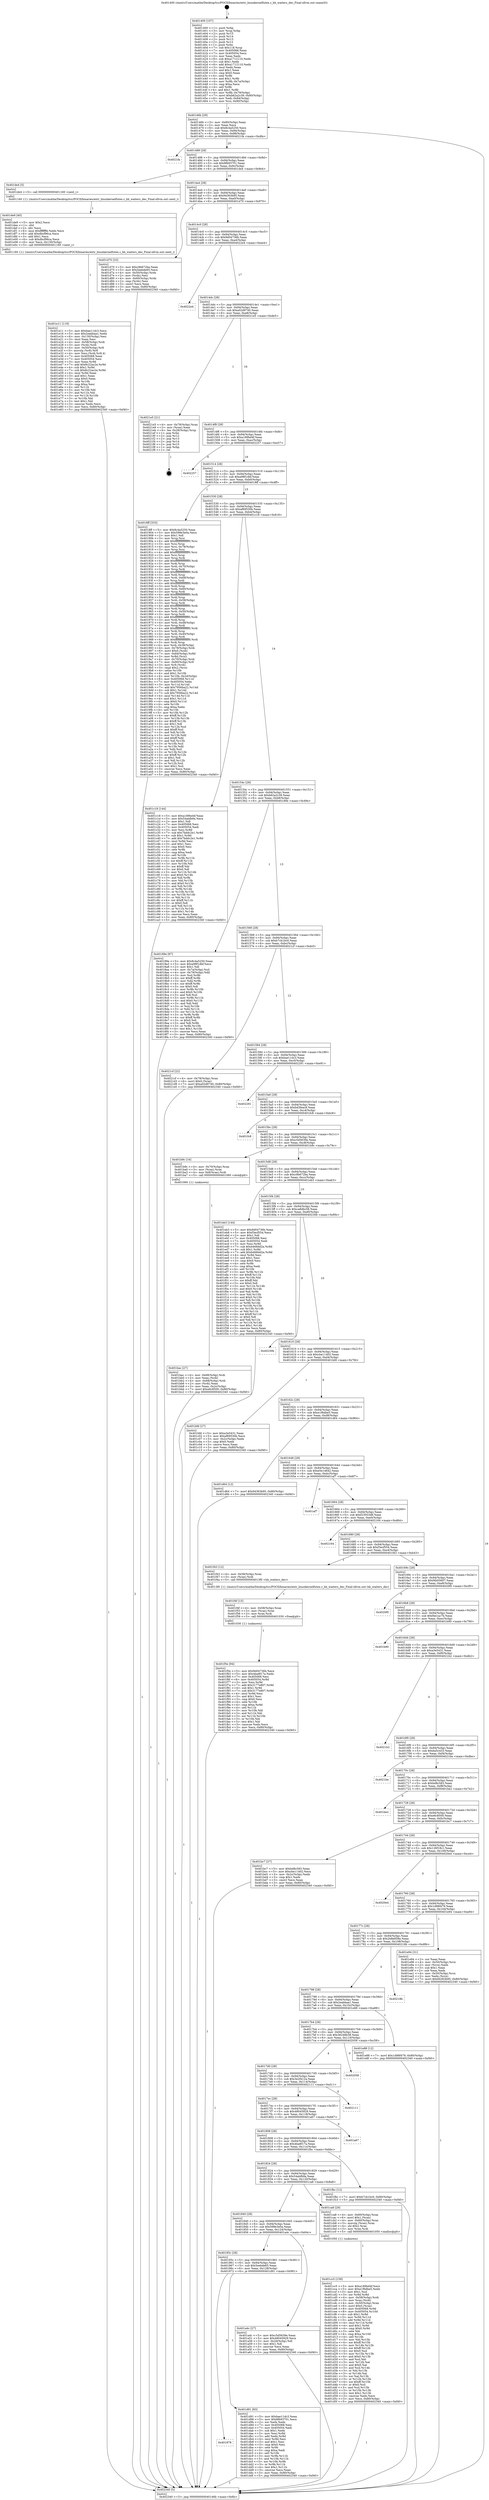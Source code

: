 digraph "0x401400" {
  label = "0x401400 (/mnt/c/Users/mathe/Desktop/tcc/POCII/binaries/extr_linuxkernelfutex.c_hb_waiters_dec_Final-ollvm.out::main(0))"
  labelloc = "t"
  node[shape=record]

  Entry [label="",width=0.3,height=0.3,shape=circle,fillcolor=black,style=filled]
  "0x40146b" [label="{
     0x40146b [29]\l
     | [instrs]\l
     &nbsp;&nbsp;0x40146b \<+3\>: mov -0x80(%rbp),%eax\l
     &nbsp;&nbsp;0x40146e \<+2\>: mov %eax,%ecx\l
     &nbsp;&nbsp;0x401470 \<+6\>: sub $0x8c4a5250,%ecx\l
     &nbsp;&nbsp;0x401476 \<+6\>: mov %eax,-0x94(%rbp)\l
     &nbsp;&nbsp;0x40147c \<+6\>: mov %ecx,-0x98(%rbp)\l
     &nbsp;&nbsp;0x401482 \<+6\>: je 00000000004021fa \<main+0xdfa\>\l
  }"]
  "0x4021fa" [label="{
     0x4021fa\l
  }", style=dashed]
  "0x401488" [label="{
     0x401488 [28]\l
     | [instrs]\l
     &nbsp;&nbsp;0x401488 \<+5\>: jmp 000000000040148d \<main+0x8d\>\l
     &nbsp;&nbsp;0x40148d \<+6\>: mov -0x94(%rbp),%eax\l
     &nbsp;&nbsp;0x401493 \<+5\>: sub $0x8fb93701,%eax\l
     &nbsp;&nbsp;0x401498 \<+6\>: mov %eax,-0x9c(%rbp)\l
     &nbsp;&nbsp;0x40149e \<+6\>: je 0000000000401de4 \<main+0x9e4\>\l
  }"]
  Exit [label="",width=0.3,height=0.3,shape=circle,fillcolor=black,style=filled,peripheries=2]
  "0x401de4" [label="{
     0x401de4 [5]\l
     | [instrs]\l
     &nbsp;&nbsp;0x401de4 \<+5\>: call 0000000000401160 \<next_i\>\l
     | [calls]\l
     &nbsp;&nbsp;0x401160 \{1\} (/mnt/c/Users/mathe/Desktop/tcc/POCII/binaries/extr_linuxkernelfutex.c_hb_waiters_dec_Final-ollvm.out::next_i)\l
  }"]
  "0x4014a4" [label="{
     0x4014a4 [28]\l
     | [instrs]\l
     &nbsp;&nbsp;0x4014a4 \<+5\>: jmp 00000000004014a9 \<main+0xa9\>\l
     &nbsp;&nbsp;0x4014a9 \<+6\>: mov -0x94(%rbp),%eax\l
     &nbsp;&nbsp;0x4014af \<+5\>: sub $0x94363b95,%eax\l
     &nbsp;&nbsp;0x4014b4 \<+6\>: mov %eax,-0xa0(%rbp)\l
     &nbsp;&nbsp;0x4014ba \<+6\>: je 0000000000401d70 \<main+0x970\>\l
  }"]
  "0x401f5e" [label="{
     0x401f5e [94]\l
     | [instrs]\l
     &nbsp;&nbsp;0x401f5e \<+5\>: mov $0x9d04736b,%ecx\l
     &nbsp;&nbsp;0x401f63 \<+5\>: mov $0x4ba8f17a,%edx\l
     &nbsp;&nbsp;0x401f68 \<+7\>: mov 0x405068,%esi\l
     &nbsp;&nbsp;0x401f6f \<+8\>: mov 0x405054,%r8d\l
     &nbsp;&nbsp;0x401f77 \<+3\>: mov %esi,%r9d\l
     &nbsp;&nbsp;0x401f7a \<+7\>: add $0x3177e807,%r9d\l
     &nbsp;&nbsp;0x401f81 \<+4\>: sub $0x1,%r9d\l
     &nbsp;&nbsp;0x401f85 \<+7\>: sub $0x3177e807,%r9d\l
     &nbsp;&nbsp;0x401f8c \<+4\>: imul %r9d,%esi\l
     &nbsp;&nbsp;0x401f90 \<+3\>: and $0x1,%esi\l
     &nbsp;&nbsp;0x401f93 \<+3\>: cmp $0x0,%esi\l
     &nbsp;&nbsp;0x401f96 \<+4\>: sete %r10b\l
     &nbsp;&nbsp;0x401f9a \<+4\>: cmp $0xa,%r8d\l
     &nbsp;&nbsp;0x401f9e \<+4\>: setl %r11b\l
     &nbsp;&nbsp;0x401fa2 \<+3\>: mov %r10b,%bl\l
     &nbsp;&nbsp;0x401fa5 \<+3\>: and %r11b,%bl\l
     &nbsp;&nbsp;0x401fa8 \<+3\>: xor %r11b,%r10b\l
     &nbsp;&nbsp;0x401fab \<+3\>: or %r10b,%bl\l
     &nbsp;&nbsp;0x401fae \<+3\>: test $0x1,%bl\l
     &nbsp;&nbsp;0x401fb1 \<+3\>: cmovne %edx,%ecx\l
     &nbsp;&nbsp;0x401fb4 \<+3\>: mov %ecx,-0x80(%rbp)\l
     &nbsp;&nbsp;0x401fb7 \<+5\>: jmp 0000000000402340 \<main+0xf40\>\l
  }"]
  "0x401d70" [label="{
     0x401d70 [33]\l
     | [instrs]\l
     &nbsp;&nbsp;0x401d70 \<+5\>: mov $0xc9b672ba,%eax\l
     &nbsp;&nbsp;0x401d75 \<+5\>: mov $0x5eebde65,%ecx\l
     &nbsp;&nbsp;0x401d7a \<+4\>: mov -0x50(%rbp),%rdx\l
     &nbsp;&nbsp;0x401d7e \<+2\>: mov (%rdx),%esi\l
     &nbsp;&nbsp;0x401d80 \<+4\>: mov -0x60(%rbp),%rdx\l
     &nbsp;&nbsp;0x401d84 \<+2\>: cmp (%rdx),%esi\l
     &nbsp;&nbsp;0x401d86 \<+3\>: cmovl %ecx,%eax\l
     &nbsp;&nbsp;0x401d89 \<+3\>: mov %eax,-0x80(%rbp)\l
     &nbsp;&nbsp;0x401d8c \<+5\>: jmp 0000000000402340 \<main+0xf40\>\l
  }"]
  "0x4014c0" [label="{
     0x4014c0 [28]\l
     | [instrs]\l
     &nbsp;&nbsp;0x4014c0 \<+5\>: jmp 00000000004014c5 \<main+0xc5\>\l
     &nbsp;&nbsp;0x4014c5 \<+6\>: mov -0x94(%rbp),%eax\l
     &nbsp;&nbsp;0x4014cb \<+5\>: sub $0x9d04736b,%eax\l
     &nbsp;&nbsp;0x4014d0 \<+6\>: mov %eax,-0xa4(%rbp)\l
     &nbsp;&nbsp;0x4014d6 \<+6\>: je 00000000004022e4 \<main+0xee4\>\l
  }"]
  "0x401f4f" [label="{
     0x401f4f [15]\l
     | [instrs]\l
     &nbsp;&nbsp;0x401f4f \<+4\>: mov -0x58(%rbp),%rax\l
     &nbsp;&nbsp;0x401f53 \<+3\>: mov (%rax),%rax\l
     &nbsp;&nbsp;0x401f56 \<+3\>: mov %rax,%rdi\l
     &nbsp;&nbsp;0x401f59 \<+5\>: call 0000000000401030 \<free@plt\>\l
     | [calls]\l
     &nbsp;&nbsp;0x401030 \{1\} (unknown)\l
  }"]
  "0x4022e4" [label="{
     0x4022e4\l
  }", style=dashed]
  "0x4014dc" [label="{
     0x4014dc [28]\l
     | [instrs]\l
     &nbsp;&nbsp;0x4014dc \<+5\>: jmp 00000000004014e1 \<main+0xe1\>\l
     &nbsp;&nbsp;0x4014e1 \<+6\>: mov -0x94(%rbp),%eax\l
     &nbsp;&nbsp;0x4014e7 \<+5\>: sub $0xa02d9740,%eax\l
     &nbsp;&nbsp;0x4014ec \<+6\>: mov %eax,-0xa8(%rbp)\l
     &nbsp;&nbsp;0x4014f2 \<+6\>: je 00000000004021e5 \<main+0xde5\>\l
  }"]
  "0x401e11" [label="{
     0x401e11 [119]\l
     | [instrs]\l
     &nbsp;&nbsp;0x401e11 \<+5\>: mov $0xbae11dc3,%ecx\l
     &nbsp;&nbsp;0x401e16 \<+5\>: mov $0x2eabbaa1,%edx\l
     &nbsp;&nbsp;0x401e1b \<+6\>: mov -0x130(%rbp),%esi\l
     &nbsp;&nbsp;0x401e21 \<+3\>: imul %eax,%esi\l
     &nbsp;&nbsp;0x401e24 \<+4\>: mov -0x58(%rbp),%rdi\l
     &nbsp;&nbsp;0x401e28 \<+3\>: mov (%rdi),%rdi\l
     &nbsp;&nbsp;0x401e2b \<+4\>: mov -0x50(%rbp),%r8\l
     &nbsp;&nbsp;0x401e2f \<+3\>: movslq (%r8),%r8\l
     &nbsp;&nbsp;0x401e32 \<+4\>: mov %esi,(%rdi,%r8,4)\l
     &nbsp;&nbsp;0x401e36 \<+7\>: mov 0x405068,%eax\l
     &nbsp;&nbsp;0x401e3d \<+7\>: mov 0x405054,%esi\l
     &nbsp;&nbsp;0x401e44 \<+3\>: mov %eax,%r9d\l
     &nbsp;&nbsp;0x401e47 \<+7\>: add $0x8c22ac2e,%r9d\l
     &nbsp;&nbsp;0x401e4e \<+4\>: sub $0x1,%r9d\l
     &nbsp;&nbsp;0x401e52 \<+7\>: sub $0x8c22ac2e,%r9d\l
     &nbsp;&nbsp;0x401e59 \<+4\>: imul %r9d,%eax\l
     &nbsp;&nbsp;0x401e5d \<+3\>: and $0x1,%eax\l
     &nbsp;&nbsp;0x401e60 \<+3\>: cmp $0x0,%eax\l
     &nbsp;&nbsp;0x401e63 \<+4\>: sete %r10b\l
     &nbsp;&nbsp;0x401e67 \<+3\>: cmp $0xa,%esi\l
     &nbsp;&nbsp;0x401e6a \<+4\>: setl %r11b\l
     &nbsp;&nbsp;0x401e6e \<+3\>: mov %r10b,%bl\l
     &nbsp;&nbsp;0x401e71 \<+3\>: and %r11b,%bl\l
     &nbsp;&nbsp;0x401e74 \<+3\>: xor %r11b,%r10b\l
     &nbsp;&nbsp;0x401e77 \<+3\>: or %r10b,%bl\l
     &nbsp;&nbsp;0x401e7a \<+3\>: test $0x1,%bl\l
     &nbsp;&nbsp;0x401e7d \<+3\>: cmovne %edx,%ecx\l
     &nbsp;&nbsp;0x401e80 \<+3\>: mov %ecx,-0x80(%rbp)\l
     &nbsp;&nbsp;0x401e83 \<+5\>: jmp 0000000000402340 \<main+0xf40\>\l
  }"]
  "0x4021e5" [label="{
     0x4021e5 [21]\l
     | [instrs]\l
     &nbsp;&nbsp;0x4021e5 \<+4\>: mov -0x78(%rbp),%rax\l
     &nbsp;&nbsp;0x4021e9 \<+2\>: mov (%rax),%eax\l
     &nbsp;&nbsp;0x4021eb \<+4\>: lea -0x28(%rbp),%rsp\l
     &nbsp;&nbsp;0x4021ef \<+1\>: pop %rbx\l
     &nbsp;&nbsp;0x4021f0 \<+2\>: pop %r12\l
     &nbsp;&nbsp;0x4021f2 \<+2\>: pop %r13\l
     &nbsp;&nbsp;0x4021f4 \<+2\>: pop %r14\l
     &nbsp;&nbsp;0x4021f6 \<+2\>: pop %r15\l
     &nbsp;&nbsp;0x4021f8 \<+1\>: pop %rbp\l
     &nbsp;&nbsp;0x4021f9 \<+1\>: ret\l
  }"]
  "0x4014f8" [label="{
     0x4014f8 [28]\l
     | [instrs]\l
     &nbsp;&nbsp;0x4014f8 \<+5\>: jmp 00000000004014fd \<main+0xfd\>\l
     &nbsp;&nbsp;0x4014fd \<+6\>: mov -0x94(%rbp),%eax\l
     &nbsp;&nbsp;0x401503 \<+5\>: sub $0xa189bd4f,%eax\l
     &nbsp;&nbsp;0x401508 \<+6\>: mov %eax,-0xac(%rbp)\l
     &nbsp;&nbsp;0x40150e \<+6\>: je 0000000000402257 \<main+0xe57\>\l
  }"]
  "0x401de9" [label="{
     0x401de9 [40]\l
     | [instrs]\l
     &nbsp;&nbsp;0x401de9 \<+5\>: mov $0x2,%ecx\l
     &nbsp;&nbsp;0x401dee \<+1\>: cltd\l
     &nbsp;&nbsp;0x401def \<+2\>: idiv %ecx\l
     &nbsp;&nbsp;0x401df1 \<+6\>: imul $0xfffffffe,%edx,%ecx\l
     &nbsp;&nbsp;0x401df7 \<+6\>: add $0xdbcf96ca,%ecx\l
     &nbsp;&nbsp;0x401dfd \<+3\>: add $0x1,%ecx\l
     &nbsp;&nbsp;0x401e00 \<+6\>: sub $0xdbcf96ca,%ecx\l
     &nbsp;&nbsp;0x401e06 \<+6\>: mov %ecx,-0x130(%rbp)\l
     &nbsp;&nbsp;0x401e0c \<+5\>: call 0000000000401160 \<next_i\>\l
     | [calls]\l
     &nbsp;&nbsp;0x401160 \{1\} (/mnt/c/Users/mathe/Desktop/tcc/POCII/binaries/extr_linuxkernelfutex.c_hb_waiters_dec_Final-ollvm.out::next_i)\l
  }"]
  "0x402257" [label="{
     0x402257\l
  }", style=dashed]
  "0x401514" [label="{
     0x401514 [28]\l
     | [instrs]\l
     &nbsp;&nbsp;0x401514 \<+5\>: jmp 0000000000401519 \<main+0x119\>\l
     &nbsp;&nbsp;0x401519 \<+6\>: mov -0x94(%rbp),%eax\l
     &nbsp;&nbsp;0x40151f \<+5\>: sub $0xa98f1dbf,%eax\l
     &nbsp;&nbsp;0x401524 \<+6\>: mov %eax,-0xb0(%rbp)\l
     &nbsp;&nbsp;0x40152a \<+6\>: je 00000000004018ff \<main+0x4ff\>\l
  }"]
  "0x401878" [label="{
     0x401878\l
  }", style=dashed]
  "0x4018ff" [label="{
     0x4018ff [333]\l
     | [instrs]\l
     &nbsp;&nbsp;0x4018ff \<+5\>: mov $0x8c4a5250,%eax\l
     &nbsp;&nbsp;0x401904 \<+5\>: mov $0x598e3e0a,%ecx\l
     &nbsp;&nbsp;0x401909 \<+2\>: mov $0x1,%dl\l
     &nbsp;&nbsp;0x40190b \<+3\>: mov %rsp,%rsi\l
     &nbsp;&nbsp;0x40190e \<+4\>: add $0xfffffffffffffff0,%rsi\l
     &nbsp;&nbsp;0x401912 \<+3\>: mov %rsi,%rsp\l
     &nbsp;&nbsp;0x401915 \<+4\>: mov %rsi,-0x78(%rbp)\l
     &nbsp;&nbsp;0x401919 \<+3\>: mov %rsp,%rsi\l
     &nbsp;&nbsp;0x40191c \<+4\>: add $0xfffffffffffffff0,%rsi\l
     &nbsp;&nbsp;0x401920 \<+3\>: mov %rsi,%rsp\l
     &nbsp;&nbsp;0x401923 \<+3\>: mov %rsp,%rdi\l
     &nbsp;&nbsp;0x401926 \<+4\>: add $0xfffffffffffffff0,%rdi\l
     &nbsp;&nbsp;0x40192a \<+3\>: mov %rdi,%rsp\l
     &nbsp;&nbsp;0x40192d \<+4\>: mov %rdi,-0x70(%rbp)\l
     &nbsp;&nbsp;0x401931 \<+3\>: mov %rsp,%rdi\l
     &nbsp;&nbsp;0x401934 \<+4\>: add $0xfffffffffffffff0,%rdi\l
     &nbsp;&nbsp;0x401938 \<+3\>: mov %rdi,%rsp\l
     &nbsp;&nbsp;0x40193b \<+4\>: mov %rdi,-0x68(%rbp)\l
     &nbsp;&nbsp;0x40193f \<+3\>: mov %rsp,%rdi\l
     &nbsp;&nbsp;0x401942 \<+4\>: add $0xfffffffffffffff0,%rdi\l
     &nbsp;&nbsp;0x401946 \<+3\>: mov %rdi,%rsp\l
     &nbsp;&nbsp;0x401949 \<+4\>: mov %rdi,-0x60(%rbp)\l
     &nbsp;&nbsp;0x40194d \<+3\>: mov %rsp,%rdi\l
     &nbsp;&nbsp;0x401950 \<+4\>: add $0xfffffffffffffff0,%rdi\l
     &nbsp;&nbsp;0x401954 \<+3\>: mov %rdi,%rsp\l
     &nbsp;&nbsp;0x401957 \<+4\>: mov %rdi,-0x58(%rbp)\l
     &nbsp;&nbsp;0x40195b \<+3\>: mov %rsp,%rdi\l
     &nbsp;&nbsp;0x40195e \<+4\>: add $0xfffffffffffffff0,%rdi\l
     &nbsp;&nbsp;0x401962 \<+3\>: mov %rdi,%rsp\l
     &nbsp;&nbsp;0x401965 \<+4\>: mov %rdi,-0x50(%rbp)\l
     &nbsp;&nbsp;0x401969 \<+3\>: mov %rsp,%rdi\l
     &nbsp;&nbsp;0x40196c \<+4\>: add $0xfffffffffffffff0,%rdi\l
     &nbsp;&nbsp;0x401970 \<+3\>: mov %rdi,%rsp\l
     &nbsp;&nbsp;0x401973 \<+4\>: mov %rdi,-0x48(%rbp)\l
     &nbsp;&nbsp;0x401977 \<+3\>: mov %rsp,%rdi\l
     &nbsp;&nbsp;0x40197a \<+4\>: add $0xfffffffffffffff0,%rdi\l
     &nbsp;&nbsp;0x40197e \<+3\>: mov %rdi,%rsp\l
     &nbsp;&nbsp;0x401981 \<+4\>: mov %rdi,-0x40(%rbp)\l
     &nbsp;&nbsp;0x401985 \<+3\>: mov %rsp,%rdi\l
     &nbsp;&nbsp;0x401988 \<+4\>: add $0xfffffffffffffff0,%rdi\l
     &nbsp;&nbsp;0x40198c \<+3\>: mov %rdi,%rsp\l
     &nbsp;&nbsp;0x40198f \<+4\>: mov %rdi,-0x38(%rbp)\l
     &nbsp;&nbsp;0x401993 \<+4\>: mov -0x78(%rbp),%rdi\l
     &nbsp;&nbsp;0x401997 \<+6\>: movl $0x0,(%rdi)\l
     &nbsp;&nbsp;0x40199d \<+7\>: mov -0x84(%rbp),%r8d\l
     &nbsp;&nbsp;0x4019a4 \<+3\>: mov %r8d,(%rsi)\l
     &nbsp;&nbsp;0x4019a7 \<+4\>: mov -0x70(%rbp),%rdi\l
     &nbsp;&nbsp;0x4019ab \<+7\>: mov -0x90(%rbp),%r9\l
     &nbsp;&nbsp;0x4019b2 \<+3\>: mov %r9,(%rdi)\l
     &nbsp;&nbsp;0x4019b5 \<+3\>: cmpl $0x2,(%rsi)\l
     &nbsp;&nbsp;0x4019b8 \<+4\>: setne %r10b\l
     &nbsp;&nbsp;0x4019bc \<+4\>: and $0x1,%r10b\l
     &nbsp;&nbsp;0x4019c0 \<+4\>: mov %r10b,-0x2d(%rbp)\l
     &nbsp;&nbsp;0x4019c4 \<+8\>: mov 0x405068,%r11d\l
     &nbsp;&nbsp;0x4019cc \<+7\>: mov 0x405054,%ebx\l
     &nbsp;&nbsp;0x4019d3 \<+3\>: mov %r11d,%r14d\l
     &nbsp;&nbsp;0x4019d6 \<+7\>: add $0x7956ba22,%r14d\l
     &nbsp;&nbsp;0x4019dd \<+4\>: sub $0x1,%r14d\l
     &nbsp;&nbsp;0x4019e1 \<+7\>: sub $0x7956ba22,%r14d\l
     &nbsp;&nbsp;0x4019e8 \<+4\>: imul %r14d,%r11d\l
     &nbsp;&nbsp;0x4019ec \<+4\>: and $0x1,%r11d\l
     &nbsp;&nbsp;0x4019f0 \<+4\>: cmp $0x0,%r11d\l
     &nbsp;&nbsp;0x4019f4 \<+4\>: sete %r10b\l
     &nbsp;&nbsp;0x4019f8 \<+3\>: cmp $0xa,%ebx\l
     &nbsp;&nbsp;0x4019fb \<+4\>: setl %r15b\l
     &nbsp;&nbsp;0x4019ff \<+3\>: mov %r10b,%r12b\l
     &nbsp;&nbsp;0x401a02 \<+4\>: xor $0xff,%r12b\l
     &nbsp;&nbsp;0x401a06 \<+3\>: mov %r15b,%r13b\l
     &nbsp;&nbsp;0x401a09 \<+4\>: xor $0xff,%r13b\l
     &nbsp;&nbsp;0x401a0d \<+3\>: xor $0x1,%dl\l
     &nbsp;&nbsp;0x401a10 \<+3\>: mov %r12b,%sil\l
     &nbsp;&nbsp;0x401a13 \<+4\>: and $0xff,%sil\l
     &nbsp;&nbsp;0x401a17 \<+3\>: and %dl,%r10b\l
     &nbsp;&nbsp;0x401a1a \<+3\>: mov %r13b,%dil\l
     &nbsp;&nbsp;0x401a1d \<+4\>: and $0xff,%dil\l
     &nbsp;&nbsp;0x401a21 \<+3\>: and %dl,%r15b\l
     &nbsp;&nbsp;0x401a24 \<+3\>: or %r10b,%sil\l
     &nbsp;&nbsp;0x401a27 \<+3\>: or %r15b,%dil\l
     &nbsp;&nbsp;0x401a2a \<+3\>: xor %dil,%sil\l
     &nbsp;&nbsp;0x401a2d \<+3\>: or %r13b,%r12b\l
     &nbsp;&nbsp;0x401a30 \<+4\>: xor $0xff,%r12b\l
     &nbsp;&nbsp;0x401a34 \<+3\>: or $0x1,%dl\l
     &nbsp;&nbsp;0x401a37 \<+3\>: and %dl,%r12b\l
     &nbsp;&nbsp;0x401a3a \<+3\>: or %r12b,%sil\l
     &nbsp;&nbsp;0x401a3d \<+4\>: test $0x1,%sil\l
     &nbsp;&nbsp;0x401a41 \<+3\>: cmovne %ecx,%eax\l
     &nbsp;&nbsp;0x401a44 \<+3\>: mov %eax,-0x80(%rbp)\l
     &nbsp;&nbsp;0x401a47 \<+5\>: jmp 0000000000402340 \<main+0xf40\>\l
  }"]
  "0x401530" [label="{
     0x401530 [28]\l
     | [instrs]\l
     &nbsp;&nbsp;0x401530 \<+5\>: jmp 0000000000401535 \<main+0x135\>\l
     &nbsp;&nbsp;0x401535 \<+6\>: mov -0x94(%rbp),%eax\l
     &nbsp;&nbsp;0x40153b \<+5\>: sub $0xaf69530b,%eax\l
     &nbsp;&nbsp;0x401540 \<+6\>: mov %eax,-0xb4(%rbp)\l
     &nbsp;&nbsp;0x401546 \<+6\>: je 0000000000401c18 \<main+0x818\>\l
  }"]
  "0x401d91" [label="{
     0x401d91 [83]\l
     | [instrs]\l
     &nbsp;&nbsp;0x401d91 \<+5\>: mov $0xbae11dc3,%eax\l
     &nbsp;&nbsp;0x401d96 \<+5\>: mov $0x8fb93701,%ecx\l
     &nbsp;&nbsp;0x401d9b \<+2\>: xor %edx,%edx\l
     &nbsp;&nbsp;0x401d9d \<+7\>: mov 0x405068,%esi\l
     &nbsp;&nbsp;0x401da4 \<+7\>: mov 0x405054,%edi\l
     &nbsp;&nbsp;0x401dab \<+3\>: sub $0x1,%edx\l
     &nbsp;&nbsp;0x401dae \<+3\>: mov %esi,%r8d\l
     &nbsp;&nbsp;0x401db1 \<+3\>: add %edx,%r8d\l
     &nbsp;&nbsp;0x401db4 \<+4\>: imul %r8d,%esi\l
     &nbsp;&nbsp;0x401db8 \<+3\>: and $0x1,%esi\l
     &nbsp;&nbsp;0x401dbb \<+3\>: cmp $0x0,%esi\l
     &nbsp;&nbsp;0x401dbe \<+4\>: sete %r9b\l
     &nbsp;&nbsp;0x401dc2 \<+3\>: cmp $0xa,%edi\l
     &nbsp;&nbsp;0x401dc5 \<+4\>: setl %r10b\l
     &nbsp;&nbsp;0x401dc9 \<+3\>: mov %r9b,%r11b\l
     &nbsp;&nbsp;0x401dcc \<+3\>: and %r10b,%r11b\l
     &nbsp;&nbsp;0x401dcf \<+3\>: xor %r10b,%r9b\l
     &nbsp;&nbsp;0x401dd2 \<+3\>: or %r9b,%r11b\l
     &nbsp;&nbsp;0x401dd5 \<+4\>: test $0x1,%r11b\l
     &nbsp;&nbsp;0x401dd9 \<+3\>: cmovne %ecx,%eax\l
     &nbsp;&nbsp;0x401ddc \<+3\>: mov %eax,-0x80(%rbp)\l
     &nbsp;&nbsp;0x401ddf \<+5\>: jmp 0000000000402340 \<main+0xf40\>\l
  }"]
  "0x401c18" [label="{
     0x401c18 [144]\l
     | [instrs]\l
     &nbsp;&nbsp;0x401c18 \<+5\>: mov $0xa189bd4f,%eax\l
     &nbsp;&nbsp;0x401c1d \<+5\>: mov $0x54abfb9a,%ecx\l
     &nbsp;&nbsp;0x401c22 \<+2\>: mov $0x1,%dl\l
     &nbsp;&nbsp;0x401c24 \<+7\>: mov 0x405068,%esi\l
     &nbsp;&nbsp;0x401c2b \<+7\>: mov 0x405054,%edi\l
     &nbsp;&nbsp;0x401c32 \<+3\>: mov %esi,%r8d\l
     &nbsp;&nbsp;0x401c35 \<+7\>: sub $0x7bddc2e1,%r8d\l
     &nbsp;&nbsp;0x401c3c \<+4\>: sub $0x1,%r8d\l
     &nbsp;&nbsp;0x401c40 \<+7\>: add $0x7bddc2e1,%r8d\l
     &nbsp;&nbsp;0x401c47 \<+4\>: imul %r8d,%esi\l
     &nbsp;&nbsp;0x401c4b \<+3\>: and $0x1,%esi\l
     &nbsp;&nbsp;0x401c4e \<+3\>: cmp $0x0,%esi\l
     &nbsp;&nbsp;0x401c51 \<+4\>: sete %r9b\l
     &nbsp;&nbsp;0x401c55 \<+3\>: cmp $0xa,%edi\l
     &nbsp;&nbsp;0x401c58 \<+4\>: setl %r10b\l
     &nbsp;&nbsp;0x401c5c \<+3\>: mov %r9b,%r11b\l
     &nbsp;&nbsp;0x401c5f \<+4\>: xor $0xff,%r11b\l
     &nbsp;&nbsp;0x401c63 \<+3\>: mov %r10b,%bl\l
     &nbsp;&nbsp;0x401c66 \<+3\>: xor $0xff,%bl\l
     &nbsp;&nbsp;0x401c69 \<+3\>: xor $0x0,%dl\l
     &nbsp;&nbsp;0x401c6c \<+3\>: mov %r11b,%r14b\l
     &nbsp;&nbsp;0x401c6f \<+4\>: and $0x0,%r14b\l
     &nbsp;&nbsp;0x401c73 \<+3\>: and %dl,%r9b\l
     &nbsp;&nbsp;0x401c76 \<+3\>: mov %bl,%r15b\l
     &nbsp;&nbsp;0x401c79 \<+4\>: and $0x0,%r15b\l
     &nbsp;&nbsp;0x401c7d \<+3\>: and %dl,%r10b\l
     &nbsp;&nbsp;0x401c80 \<+3\>: or %r9b,%r14b\l
     &nbsp;&nbsp;0x401c83 \<+3\>: or %r10b,%r15b\l
     &nbsp;&nbsp;0x401c86 \<+3\>: xor %r15b,%r14b\l
     &nbsp;&nbsp;0x401c89 \<+3\>: or %bl,%r11b\l
     &nbsp;&nbsp;0x401c8c \<+4\>: xor $0xff,%r11b\l
     &nbsp;&nbsp;0x401c90 \<+3\>: or $0x0,%dl\l
     &nbsp;&nbsp;0x401c93 \<+3\>: and %dl,%r11b\l
     &nbsp;&nbsp;0x401c96 \<+3\>: or %r11b,%r14b\l
     &nbsp;&nbsp;0x401c99 \<+4\>: test $0x1,%r14b\l
     &nbsp;&nbsp;0x401c9d \<+3\>: cmovne %ecx,%eax\l
     &nbsp;&nbsp;0x401ca0 \<+3\>: mov %eax,-0x80(%rbp)\l
     &nbsp;&nbsp;0x401ca3 \<+5\>: jmp 0000000000402340 \<main+0xf40\>\l
  }"]
  "0x40154c" [label="{
     0x40154c [28]\l
     | [instrs]\l
     &nbsp;&nbsp;0x40154c \<+5\>: jmp 0000000000401551 \<main+0x151\>\l
     &nbsp;&nbsp;0x401551 \<+6\>: mov -0x94(%rbp),%eax\l
     &nbsp;&nbsp;0x401557 \<+5\>: sub $0xb62a2c39,%eax\l
     &nbsp;&nbsp;0x40155c \<+6\>: mov %eax,-0xb8(%rbp)\l
     &nbsp;&nbsp;0x401562 \<+6\>: je 000000000040189e \<main+0x49e\>\l
  }"]
  "0x401cc5" [label="{
     0x401cc5 [159]\l
     | [instrs]\l
     &nbsp;&nbsp;0x401cc5 \<+5\>: mov $0xa189bd4f,%ecx\l
     &nbsp;&nbsp;0x401cca \<+5\>: mov $0xe1f6dbe5,%edx\l
     &nbsp;&nbsp;0x401ccf \<+3\>: mov $0x1,%sil\l
     &nbsp;&nbsp;0x401cd2 \<+3\>: xor %r8d,%r8d\l
     &nbsp;&nbsp;0x401cd5 \<+4\>: mov -0x58(%rbp),%rdi\l
     &nbsp;&nbsp;0x401cd9 \<+3\>: mov %rax,(%rdi)\l
     &nbsp;&nbsp;0x401cdc \<+4\>: mov -0x50(%rbp),%rax\l
     &nbsp;&nbsp;0x401ce0 \<+6\>: movl $0x0,(%rax)\l
     &nbsp;&nbsp;0x401ce6 \<+8\>: mov 0x405068,%r9d\l
     &nbsp;&nbsp;0x401cee \<+8\>: mov 0x405054,%r10d\l
     &nbsp;&nbsp;0x401cf6 \<+4\>: sub $0x1,%r8d\l
     &nbsp;&nbsp;0x401cfa \<+3\>: mov %r9d,%r11d\l
     &nbsp;&nbsp;0x401cfd \<+3\>: add %r8d,%r11d\l
     &nbsp;&nbsp;0x401d00 \<+4\>: imul %r11d,%r9d\l
     &nbsp;&nbsp;0x401d04 \<+4\>: and $0x1,%r9d\l
     &nbsp;&nbsp;0x401d08 \<+4\>: cmp $0x0,%r9d\l
     &nbsp;&nbsp;0x401d0c \<+3\>: sete %bl\l
     &nbsp;&nbsp;0x401d0f \<+4\>: cmp $0xa,%r10d\l
     &nbsp;&nbsp;0x401d13 \<+4\>: setl %r14b\l
     &nbsp;&nbsp;0x401d17 \<+3\>: mov %bl,%r15b\l
     &nbsp;&nbsp;0x401d1a \<+4\>: xor $0xff,%r15b\l
     &nbsp;&nbsp;0x401d1e \<+3\>: mov %r14b,%r12b\l
     &nbsp;&nbsp;0x401d21 \<+4\>: xor $0xff,%r12b\l
     &nbsp;&nbsp;0x401d25 \<+4\>: xor $0x0,%sil\l
     &nbsp;&nbsp;0x401d29 \<+3\>: mov %r15b,%r13b\l
     &nbsp;&nbsp;0x401d2c \<+4\>: and $0x0,%r13b\l
     &nbsp;&nbsp;0x401d30 \<+3\>: and %sil,%bl\l
     &nbsp;&nbsp;0x401d33 \<+3\>: mov %r12b,%al\l
     &nbsp;&nbsp;0x401d36 \<+2\>: and $0x0,%al\l
     &nbsp;&nbsp;0x401d38 \<+3\>: and %sil,%r14b\l
     &nbsp;&nbsp;0x401d3b \<+3\>: or %bl,%r13b\l
     &nbsp;&nbsp;0x401d3e \<+3\>: or %r14b,%al\l
     &nbsp;&nbsp;0x401d41 \<+3\>: xor %al,%r13b\l
     &nbsp;&nbsp;0x401d44 \<+3\>: or %r12b,%r15b\l
     &nbsp;&nbsp;0x401d47 \<+4\>: xor $0xff,%r15b\l
     &nbsp;&nbsp;0x401d4b \<+4\>: or $0x0,%sil\l
     &nbsp;&nbsp;0x401d4f \<+3\>: and %sil,%r15b\l
     &nbsp;&nbsp;0x401d52 \<+3\>: or %r15b,%r13b\l
     &nbsp;&nbsp;0x401d55 \<+4\>: test $0x1,%r13b\l
     &nbsp;&nbsp;0x401d59 \<+3\>: cmovne %edx,%ecx\l
     &nbsp;&nbsp;0x401d5c \<+3\>: mov %ecx,-0x80(%rbp)\l
     &nbsp;&nbsp;0x401d5f \<+5\>: jmp 0000000000402340 \<main+0xf40\>\l
  }"]
  "0x40189e" [label="{
     0x40189e [97]\l
     | [instrs]\l
     &nbsp;&nbsp;0x40189e \<+5\>: mov $0x8c4a5250,%eax\l
     &nbsp;&nbsp;0x4018a3 \<+5\>: mov $0xa98f1dbf,%ecx\l
     &nbsp;&nbsp;0x4018a8 \<+2\>: mov $0x1,%dl\l
     &nbsp;&nbsp;0x4018aa \<+4\>: mov -0x7a(%rbp),%sil\l
     &nbsp;&nbsp;0x4018ae \<+4\>: mov -0x79(%rbp),%dil\l
     &nbsp;&nbsp;0x4018b2 \<+3\>: mov %sil,%r8b\l
     &nbsp;&nbsp;0x4018b5 \<+4\>: xor $0xff,%r8b\l
     &nbsp;&nbsp;0x4018b9 \<+3\>: mov %dil,%r9b\l
     &nbsp;&nbsp;0x4018bc \<+4\>: xor $0xff,%r9b\l
     &nbsp;&nbsp;0x4018c0 \<+3\>: xor $0x0,%dl\l
     &nbsp;&nbsp;0x4018c3 \<+3\>: mov %r8b,%r10b\l
     &nbsp;&nbsp;0x4018c6 \<+4\>: and $0x0,%r10b\l
     &nbsp;&nbsp;0x4018ca \<+3\>: and %dl,%sil\l
     &nbsp;&nbsp;0x4018cd \<+3\>: mov %r9b,%r11b\l
     &nbsp;&nbsp;0x4018d0 \<+4\>: and $0x0,%r11b\l
     &nbsp;&nbsp;0x4018d4 \<+3\>: and %dl,%dil\l
     &nbsp;&nbsp;0x4018d7 \<+3\>: or %sil,%r10b\l
     &nbsp;&nbsp;0x4018da \<+3\>: or %dil,%r11b\l
     &nbsp;&nbsp;0x4018dd \<+3\>: xor %r11b,%r10b\l
     &nbsp;&nbsp;0x4018e0 \<+3\>: or %r9b,%r8b\l
     &nbsp;&nbsp;0x4018e3 \<+4\>: xor $0xff,%r8b\l
     &nbsp;&nbsp;0x4018e7 \<+3\>: or $0x0,%dl\l
     &nbsp;&nbsp;0x4018ea \<+3\>: and %dl,%r8b\l
     &nbsp;&nbsp;0x4018ed \<+3\>: or %r8b,%r10b\l
     &nbsp;&nbsp;0x4018f0 \<+4\>: test $0x1,%r10b\l
     &nbsp;&nbsp;0x4018f4 \<+3\>: cmovne %ecx,%eax\l
     &nbsp;&nbsp;0x4018f7 \<+3\>: mov %eax,-0x80(%rbp)\l
     &nbsp;&nbsp;0x4018fa \<+5\>: jmp 0000000000402340 \<main+0xf40\>\l
  }"]
  "0x401568" [label="{
     0x401568 [28]\l
     | [instrs]\l
     &nbsp;&nbsp;0x401568 \<+5\>: jmp 000000000040156d \<main+0x16d\>\l
     &nbsp;&nbsp;0x40156d \<+6\>: mov -0x94(%rbp),%eax\l
     &nbsp;&nbsp;0x401573 \<+5\>: sub $0xb7cb1bc0,%eax\l
     &nbsp;&nbsp;0x401578 \<+6\>: mov %eax,-0xbc(%rbp)\l
     &nbsp;&nbsp;0x40157e \<+6\>: je 00000000004021cf \<main+0xdcf\>\l
  }"]
  "0x402340" [label="{
     0x402340 [5]\l
     | [instrs]\l
     &nbsp;&nbsp;0x402340 \<+5\>: jmp 000000000040146b \<main+0x6b\>\l
  }"]
  "0x401400" [label="{
     0x401400 [107]\l
     | [instrs]\l
     &nbsp;&nbsp;0x401400 \<+1\>: push %rbp\l
     &nbsp;&nbsp;0x401401 \<+3\>: mov %rsp,%rbp\l
     &nbsp;&nbsp;0x401404 \<+2\>: push %r15\l
     &nbsp;&nbsp;0x401406 \<+2\>: push %r14\l
     &nbsp;&nbsp;0x401408 \<+2\>: push %r13\l
     &nbsp;&nbsp;0x40140a \<+2\>: push %r12\l
     &nbsp;&nbsp;0x40140c \<+1\>: push %rbx\l
     &nbsp;&nbsp;0x40140d \<+7\>: sub $0x118,%rsp\l
     &nbsp;&nbsp;0x401414 \<+7\>: mov 0x405068,%eax\l
     &nbsp;&nbsp;0x40141b \<+7\>: mov 0x405054,%ecx\l
     &nbsp;&nbsp;0x401422 \<+2\>: mov %eax,%edx\l
     &nbsp;&nbsp;0x401424 \<+6\>: sub $0xa1712110,%edx\l
     &nbsp;&nbsp;0x40142a \<+3\>: sub $0x1,%edx\l
     &nbsp;&nbsp;0x40142d \<+6\>: add $0xa1712110,%edx\l
     &nbsp;&nbsp;0x401433 \<+3\>: imul %edx,%eax\l
     &nbsp;&nbsp;0x401436 \<+3\>: and $0x1,%eax\l
     &nbsp;&nbsp;0x401439 \<+3\>: cmp $0x0,%eax\l
     &nbsp;&nbsp;0x40143c \<+4\>: sete %r8b\l
     &nbsp;&nbsp;0x401440 \<+4\>: and $0x1,%r8b\l
     &nbsp;&nbsp;0x401444 \<+4\>: mov %r8b,-0x7a(%rbp)\l
     &nbsp;&nbsp;0x401448 \<+3\>: cmp $0xa,%ecx\l
     &nbsp;&nbsp;0x40144b \<+4\>: setl %r8b\l
     &nbsp;&nbsp;0x40144f \<+4\>: and $0x1,%r8b\l
     &nbsp;&nbsp;0x401453 \<+4\>: mov %r8b,-0x79(%rbp)\l
     &nbsp;&nbsp;0x401457 \<+7\>: movl $0xb62a2c39,-0x80(%rbp)\l
     &nbsp;&nbsp;0x40145e \<+6\>: mov %edi,-0x84(%rbp)\l
     &nbsp;&nbsp;0x401464 \<+7\>: mov %rsi,-0x90(%rbp)\l
  }"]
  "0x401bac" [label="{
     0x401bac [27]\l
     | [instrs]\l
     &nbsp;&nbsp;0x401bac \<+4\>: mov -0x68(%rbp),%rdi\l
     &nbsp;&nbsp;0x401bb0 \<+2\>: mov %eax,(%rdi)\l
     &nbsp;&nbsp;0x401bb2 \<+4\>: mov -0x68(%rbp),%rdi\l
     &nbsp;&nbsp;0x401bb6 \<+2\>: mov (%rdi),%eax\l
     &nbsp;&nbsp;0x401bb8 \<+3\>: mov %eax,-0x2c(%rbp)\l
     &nbsp;&nbsp;0x401bbb \<+7\>: movl $0xe6c8500,-0x80(%rbp)\l
     &nbsp;&nbsp;0x401bc2 \<+5\>: jmp 0000000000402340 \<main+0xf40\>\l
  }"]
  "0x40185c" [label="{
     0x40185c [28]\l
     | [instrs]\l
     &nbsp;&nbsp;0x40185c \<+5\>: jmp 0000000000401861 \<main+0x461\>\l
     &nbsp;&nbsp;0x401861 \<+6\>: mov -0x94(%rbp),%eax\l
     &nbsp;&nbsp;0x401867 \<+5\>: sub $0x5eebde65,%eax\l
     &nbsp;&nbsp;0x40186c \<+6\>: mov %eax,-0x128(%rbp)\l
     &nbsp;&nbsp;0x401872 \<+6\>: je 0000000000401d91 \<main+0x991\>\l
  }"]
  "0x4021cf" [label="{
     0x4021cf [22]\l
     | [instrs]\l
     &nbsp;&nbsp;0x4021cf \<+4\>: mov -0x78(%rbp),%rax\l
     &nbsp;&nbsp;0x4021d3 \<+6\>: movl $0x0,(%rax)\l
     &nbsp;&nbsp;0x4021d9 \<+7\>: movl $0xa02d9740,-0x80(%rbp)\l
     &nbsp;&nbsp;0x4021e0 \<+5\>: jmp 0000000000402340 \<main+0xf40\>\l
  }"]
  "0x401584" [label="{
     0x401584 [28]\l
     | [instrs]\l
     &nbsp;&nbsp;0x401584 \<+5\>: jmp 0000000000401589 \<main+0x189\>\l
     &nbsp;&nbsp;0x401589 \<+6\>: mov -0x94(%rbp),%eax\l
     &nbsp;&nbsp;0x40158f \<+5\>: sub $0xbae11dc3,%eax\l
     &nbsp;&nbsp;0x401594 \<+6\>: mov %eax,-0xc0(%rbp)\l
     &nbsp;&nbsp;0x40159a \<+6\>: je 0000000000402291 \<main+0xe91\>\l
  }"]
  "0x401a4c" [label="{
     0x401a4c [27]\l
     | [instrs]\l
     &nbsp;&nbsp;0x401a4c \<+5\>: mov $0xc5d5639e,%eax\l
     &nbsp;&nbsp;0x401a51 \<+5\>: mov $0x48045929,%ecx\l
     &nbsp;&nbsp;0x401a56 \<+3\>: mov -0x2d(%rbp),%dl\l
     &nbsp;&nbsp;0x401a59 \<+3\>: test $0x1,%dl\l
     &nbsp;&nbsp;0x401a5c \<+3\>: cmovne %ecx,%eax\l
     &nbsp;&nbsp;0x401a5f \<+3\>: mov %eax,-0x80(%rbp)\l
     &nbsp;&nbsp;0x401a62 \<+5\>: jmp 0000000000402340 \<main+0xf40\>\l
  }"]
  "0x402291" [label="{
     0x402291\l
  }", style=dashed]
  "0x4015a0" [label="{
     0x4015a0 [28]\l
     | [instrs]\l
     &nbsp;&nbsp;0x4015a0 \<+5\>: jmp 00000000004015a5 \<main+0x1a5\>\l
     &nbsp;&nbsp;0x4015a5 \<+6\>: mov -0x94(%rbp),%eax\l
     &nbsp;&nbsp;0x4015ab \<+5\>: sub $0xbd3feac8,%eax\l
     &nbsp;&nbsp;0x4015b0 \<+6\>: mov %eax,-0xc4(%rbp)\l
     &nbsp;&nbsp;0x4015b6 \<+6\>: je 0000000000401fc8 \<main+0xbc8\>\l
  }"]
  "0x401840" [label="{
     0x401840 [28]\l
     | [instrs]\l
     &nbsp;&nbsp;0x401840 \<+5\>: jmp 0000000000401845 \<main+0x445\>\l
     &nbsp;&nbsp;0x401845 \<+6\>: mov -0x94(%rbp),%eax\l
     &nbsp;&nbsp;0x40184b \<+5\>: sub $0x598e3e0a,%eax\l
     &nbsp;&nbsp;0x401850 \<+6\>: mov %eax,-0x124(%rbp)\l
     &nbsp;&nbsp;0x401856 \<+6\>: je 0000000000401a4c \<main+0x64c\>\l
  }"]
  "0x401fc8" [label="{
     0x401fc8\l
  }", style=dashed]
  "0x4015bc" [label="{
     0x4015bc [28]\l
     | [instrs]\l
     &nbsp;&nbsp;0x4015bc \<+5\>: jmp 00000000004015c1 \<main+0x1c1\>\l
     &nbsp;&nbsp;0x4015c1 \<+6\>: mov -0x94(%rbp),%eax\l
     &nbsp;&nbsp;0x4015c7 \<+5\>: sub $0xc5d5639e,%eax\l
     &nbsp;&nbsp;0x4015cc \<+6\>: mov %eax,-0xc8(%rbp)\l
     &nbsp;&nbsp;0x4015d2 \<+6\>: je 0000000000401b9c \<main+0x79c\>\l
  }"]
  "0x401ca8" [label="{
     0x401ca8 [29]\l
     | [instrs]\l
     &nbsp;&nbsp;0x401ca8 \<+4\>: mov -0x60(%rbp),%rax\l
     &nbsp;&nbsp;0x401cac \<+6\>: movl $0x1,(%rax)\l
     &nbsp;&nbsp;0x401cb2 \<+4\>: mov -0x60(%rbp),%rax\l
     &nbsp;&nbsp;0x401cb6 \<+3\>: movslq (%rax),%rax\l
     &nbsp;&nbsp;0x401cb9 \<+4\>: shl $0x2,%rax\l
     &nbsp;&nbsp;0x401cbd \<+3\>: mov %rax,%rdi\l
     &nbsp;&nbsp;0x401cc0 \<+5\>: call 0000000000401050 \<malloc@plt\>\l
     | [calls]\l
     &nbsp;&nbsp;0x401050 \{1\} (unknown)\l
  }"]
  "0x401b9c" [label="{
     0x401b9c [16]\l
     | [instrs]\l
     &nbsp;&nbsp;0x401b9c \<+4\>: mov -0x70(%rbp),%rax\l
     &nbsp;&nbsp;0x401ba0 \<+3\>: mov (%rax),%rax\l
     &nbsp;&nbsp;0x401ba3 \<+4\>: mov 0x8(%rax),%rdi\l
     &nbsp;&nbsp;0x401ba7 \<+5\>: call 0000000000401060 \<atoi@plt\>\l
     | [calls]\l
     &nbsp;&nbsp;0x401060 \{1\} (unknown)\l
  }"]
  "0x4015d8" [label="{
     0x4015d8 [28]\l
     | [instrs]\l
     &nbsp;&nbsp;0x4015d8 \<+5\>: jmp 00000000004015dd \<main+0x1dd\>\l
     &nbsp;&nbsp;0x4015dd \<+6\>: mov -0x94(%rbp),%eax\l
     &nbsp;&nbsp;0x4015e3 \<+5\>: sub $0xc9b672ba,%eax\l
     &nbsp;&nbsp;0x4015e8 \<+6\>: mov %eax,-0xcc(%rbp)\l
     &nbsp;&nbsp;0x4015ee \<+6\>: je 0000000000401eb3 \<main+0xab3\>\l
  }"]
  "0x401824" [label="{
     0x401824 [28]\l
     | [instrs]\l
     &nbsp;&nbsp;0x401824 \<+5\>: jmp 0000000000401829 \<main+0x429\>\l
     &nbsp;&nbsp;0x401829 \<+6\>: mov -0x94(%rbp),%eax\l
     &nbsp;&nbsp;0x40182f \<+5\>: sub $0x54abfb9a,%eax\l
     &nbsp;&nbsp;0x401834 \<+6\>: mov %eax,-0x120(%rbp)\l
     &nbsp;&nbsp;0x40183a \<+6\>: je 0000000000401ca8 \<main+0x8a8\>\l
  }"]
  "0x401eb3" [label="{
     0x401eb3 [144]\l
     | [instrs]\l
     &nbsp;&nbsp;0x401eb3 \<+5\>: mov $0x9d04736b,%eax\l
     &nbsp;&nbsp;0x401eb8 \<+5\>: mov $0xf3ecf554,%ecx\l
     &nbsp;&nbsp;0x401ebd \<+2\>: mov $0x1,%dl\l
     &nbsp;&nbsp;0x401ebf \<+7\>: mov 0x405068,%esi\l
     &nbsp;&nbsp;0x401ec6 \<+7\>: mov 0x405054,%edi\l
     &nbsp;&nbsp;0x401ecd \<+3\>: mov %esi,%r8d\l
     &nbsp;&nbsp;0x401ed0 \<+7\>: sub $0xb468dd2a,%r8d\l
     &nbsp;&nbsp;0x401ed7 \<+4\>: sub $0x1,%r8d\l
     &nbsp;&nbsp;0x401edb \<+7\>: add $0xb468dd2a,%r8d\l
     &nbsp;&nbsp;0x401ee2 \<+4\>: imul %r8d,%esi\l
     &nbsp;&nbsp;0x401ee6 \<+3\>: and $0x1,%esi\l
     &nbsp;&nbsp;0x401ee9 \<+3\>: cmp $0x0,%esi\l
     &nbsp;&nbsp;0x401eec \<+4\>: sete %r9b\l
     &nbsp;&nbsp;0x401ef0 \<+3\>: cmp $0xa,%edi\l
     &nbsp;&nbsp;0x401ef3 \<+4\>: setl %r10b\l
     &nbsp;&nbsp;0x401ef7 \<+3\>: mov %r9b,%r11b\l
     &nbsp;&nbsp;0x401efa \<+4\>: xor $0xff,%r11b\l
     &nbsp;&nbsp;0x401efe \<+3\>: mov %r10b,%bl\l
     &nbsp;&nbsp;0x401f01 \<+3\>: xor $0xff,%bl\l
     &nbsp;&nbsp;0x401f04 \<+3\>: xor $0x0,%dl\l
     &nbsp;&nbsp;0x401f07 \<+3\>: mov %r11b,%r14b\l
     &nbsp;&nbsp;0x401f0a \<+4\>: and $0x0,%r14b\l
     &nbsp;&nbsp;0x401f0e \<+3\>: and %dl,%r9b\l
     &nbsp;&nbsp;0x401f11 \<+3\>: mov %bl,%r15b\l
     &nbsp;&nbsp;0x401f14 \<+4\>: and $0x0,%r15b\l
     &nbsp;&nbsp;0x401f18 \<+3\>: and %dl,%r10b\l
     &nbsp;&nbsp;0x401f1b \<+3\>: or %r9b,%r14b\l
     &nbsp;&nbsp;0x401f1e \<+3\>: or %r10b,%r15b\l
     &nbsp;&nbsp;0x401f21 \<+3\>: xor %r15b,%r14b\l
     &nbsp;&nbsp;0x401f24 \<+3\>: or %bl,%r11b\l
     &nbsp;&nbsp;0x401f27 \<+4\>: xor $0xff,%r11b\l
     &nbsp;&nbsp;0x401f2b \<+3\>: or $0x0,%dl\l
     &nbsp;&nbsp;0x401f2e \<+3\>: and %dl,%r11b\l
     &nbsp;&nbsp;0x401f31 \<+3\>: or %r11b,%r14b\l
     &nbsp;&nbsp;0x401f34 \<+4\>: test $0x1,%r14b\l
     &nbsp;&nbsp;0x401f38 \<+3\>: cmovne %ecx,%eax\l
     &nbsp;&nbsp;0x401f3b \<+3\>: mov %eax,-0x80(%rbp)\l
     &nbsp;&nbsp;0x401f3e \<+5\>: jmp 0000000000402340 \<main+0xf40\>\l
  }"]
  "0x4015f4" [label="{
     0x4015f4 [28]\l
     | [instrs]\l
     &nbsp;&nbsp;0x4015f4 \<+5\>: jmp 00000000004015f9 \<main+0x1f9\>\l
     &nbsp;&nbsp;0x4015f9 \<+6\>: mov -0x94(%rbp),%eax\l
     &nbsp;&nbsp;0x4015ff \<+5\>: sub $0xca8dbc58,%eax\l
     &nbsp;&nbsp;0x401604 \<+6\>: mov %eax,-0xd0(%rbp)\l
     &nbsp;&nbsp;0x40160a \<+6\>: je 000000000040230b \<main+0xf0b\>\l
  }"]
  "0x401fbc" [label="{
     0x401fbc [12]\l
     | [instrs]\l
     &nbsp;&nbsp;0x401fbc \<+7\>: movl $0xb7cb1bc0,-0x80(%rbp)\l
     &nbsp;&nbsp;0x401fc3 \<+5\>: jmp 0000000000402340 \<main+0xf40\>\l
  }"]
  "0x40230b" [label="{
     0x40230b\l
  }", style=dashed]
  "0x401610" [label="{
     0x401610 [28]\l
     | [instrs]\l
     &nbsp;&nbsp;0x401610 \<+5\>: jmp 0000000000401615 \<main+0x215\>\l
     &nbsp;&nbsp;0x401615 \<+6\>: mov -0x94(%rbp),%eax\l
     &nbsp;&nbsp;0x40161b \<+5\>: sub $0xcbe11402,%eax\l
     &nbsp;&nbsp;0x401620 \<+6\>: mov %eax,-0xd4(%rbp)\l
     &nbsp;&nbsp;0x401626 \<+6\>: je 0000000000401bfd \<main+0x7fd\>\l
  }"]
  "0x401808" [label="{
     0x401808 [28]\l
     | [instrs]\l
     &nbsp;&nbsp;0x401808 \<+5\>: jmp 000000000040180d \<main+0x40d\>\l
     &nbsp;&nbsp;0x40180d \<+6\>: mov -0x94(%rbp),%eax\l
     &nbsp;&nbsp;0x401813 \<+5\>: sub $0x4ba8f17a,%eax\l
     &nbsp;&nbsp;0x401818 \<+6\>: mov %eax,-0x11c(%rbp)\l
     &nbsp;&nbsp;0x40181e \<+6\>: je 0000000000401fbc \<main+0xbbc\>\l
  }"]
  "0x401bfd" [label="{
     0x401bfd [27]\l
     | [instrs]\l
     &nbsp;&nbsp;0x401bfd \<+5\>: mov $0xa3e5431,%eax\l
     &nbsp;&nbsp;0x401c02 \<+5\>: mov $0xaf69530b,%ecx\l
     &nbsp;&nbsp;0x401c07 \<+3\>: mov -0x2c(%rbp),%edx\l
     &nbsp;&nbsp;0x401c0a \<+3\>: cmp $0x0,%edx\l
     &nbsp;&nbsp;0x401c0d \<+3\>: cmove %ecx,%eax\l
     &nbsp;&nbsp;0x401c10 \<+3\>: mov %eax,-0x80(%rbp)\l
     &nbsp;&nbsp;0x401c13 \<+5\>: jmp 0000000000402340 \<main+0xf40\>\l
  }"]
  "0x40162c" [label="{
     0x40162c [28]\l
     | [instrs]\l
     &nbsp;&nbsp;0x40162c \<+5\>: jmp 0000000000401631 \<main+0x231\>\l
     &nbsp;&nbsp;0x401631 \<+6\>: mov -0x94(%rbp),%eax\l
     &nbsp;&nbsp;0x401637 \<+5\>: sub $0xe1f6dbe5,%eax\l
     &nbsp;&nbsp;0x40163c \<+6\>: mov %eax,-0xd8(%rbp)\l
     &nbsp;&nbsp;0x401642 \<+6\>: je 0000000000401d64 \<main+0x964\>\l
  }"]
  "0x401a67" [label="{
     0x401a67\l
  }", style=dashed]
  "0x401d64" [label="{
     0x401d64 [12]\l
     | [instrs]\l
     &nbsp;&nbsp;0x401d64 \<+7\>: movl $0x94363b95,-0x80(%rbp)\l
     &nbsp;&nbsp;0x401d6b \<+5\>: jmp 0000000000402340 \<main+0xf40\>\l
  }"]
  "0x401648" [label="{
     0x401648 [28]\l
     | [instrs]\l
     &nbsp;&nbsp;0x401648 \<+5\>: jmp 000000000040164d \<main+0x24d\>\l
     &nbsp;&nbsp;0x40164d \<+6\>: mov -0x94(%rbp),%eax\l
     &nbsp;&nbsp;0x401653 \<+5\>: sub $0xe5e14642,%eax\l
     &nbsp;&nbsp;0x401658 \<+6\>: mov %eax,-0xdc(%rbp)\l
     &nbsp;&nbsp;0x40165e \<+6\>: je 0000000000401af7 \<main+0x6f7\>\l
  }"]
  "0x4017ec" [label="{
     0x4017ec [28]\l
     | [instrs]\l
     &nbsp;&nbsp;0x4017ec \<+5\>: jmp 00000000004017f1 \<main+0x3f1\>\l
     &nbsp;&nbsp;0x4017f1 \<+6\>: mov -0x94(%rbp),%eax\l
     &nbsp;&nbsp;0x4017f7 \<+5\>: sub $0x48045929,%eax\l
     &nbsp;&nbsp;0x4017fc \<+6\>: mov %eax,-0x118(%rbp)\l
     &nbsp;&nbsp;0x401802 \<+6\>: je 0000000000401a67 \<main+0x667\>\l
  }"]
  "0x401af7" [label="{
     0x401af7\l
  }", style=dashed]
  "0x401664" [label="{
     0x401664 [28]\l
     | [instrs]\l
     &nbsp;&nbsp;0x401664 \<+5\>: jmp 0000000000401669 \<main+0x269\>\l
     &nbsp;&nbsp;0x401669 \<+6\>: mov -0x94(%rbp),%eax\l
     &nbsp;&nbsp;0x40166f \<+5\>: sub $0xf23053d8,%eax\l
     &nbsp;&nbsp;0x401674 \<+6\>: mov %eax,-0xe0(%rbp)\l
     &nbsp;&nbsp;0x40167a \<+6\>: je 0000000000402164 \<main+0xd64\>\l
  }"]
  "0x402111" [label="{
     0x402111\l
  }", style=dashed]
  "0x402164" [label="{
     0x402164\l
  }", style=dashed]
  "0x401680" [label="{
     0x401680 [28]\l
     | [instrs]\l
     &nbsp;&nbsp;0x401680 \<+5\>: jmp 0000000000401685 \<main+0x285\>\l
     &nbsp;&nbsp;0x401685 \<+6\>: mov -0x94(%rbp),%eax\l
     &nbsp;&nbsp;0x40168b \<+5\>: sub $0xf3ecf554,%eax\l
     &nbsp;&nbsp;0x401690 \<+6\>: mov %eax,-0xe4(%rbp)\l
     &nbsp;&nbsp;0x401696 \<+6\>: je 0000000000401f43 \<main+0xb43\>\l
  }"]
  "0x4017d0" [label="{
     0x4017d0 [28]\l
     | [instrs]\l
     &nbsp;&nbsp;0x4017d0 \<+5\>: jmp 00000000004017d5 \<main+0x3d5\>\l
     &nbsp;&nbsp;0x4017d5 \<+6\>: mov -0x94(%rbp),%eax\l
     &nbsp;&nbsp;0x4017db \<+5\>: sub $0x3e2f412a,%eax\l
     &nbsp;&nbsp;0x4017e0 \<+6\>: mov %eax,-0x114(%rbp)\l
     &nbsp;&nbsp;0x4017e6 \<+6\>: je 0000000000402111 \<main+0xd11\>\l
  }"]
  "0x401f43" [label="{
     0x401f43 [12]\l
     | [instrs]\l
     &nbsp;&nbsp;0x401f43 \<+4\>: mov -0x58(%rbp),%rax\l
     &nbsp;&nbsp;0x401f47 \<+3\>: mov (%rax),%rdi\l
     &nbsp;&nbsp;0x401f4a \<+5\>: call 00000000004013f0 \<hb_waiters_dec\>\l
     | [calls]\l
     &nbsp;&nbsp;0x4013f0 \{1\} (/mnt/c/Users/mathe/Desktop/tcc/POCII/binaries/extr_linuxkernelfutex.c_hb_waiters_dec_Final-ollvm.out::hb_waiters_dec)\l
  }"]
  "0x40169c" [label="{
     0x40169c [28]\l
     | [instrs]\l
     &nbsp;&nbsp;0x40169c \<+5\>: jmp 00000000004016a1 \<main+0x2a1\>\l
     &nbsp;&nbsp;0x4016a1 \<+6\>: mov -0x94(%rbp),%eax\l
     &nbsp;&nbsp;0x4016a7 \<+5\>: sub $0xf4b05607,%eax\l
     &nbsp;&nbsp;0x4016ac \<+6\>: mov %eax,-0xe8(%rbp)\l
     &nbsp;&nbsp;0x4016b2 \<+6\>: je 00000000004020f0 \<main+0xcf0\>\l
  }"]
  "0x402058" [label="{
     0x402058\l
  }", style=dashed]
  "0x4020f0" [label="{
     0x4020f0\l
  }", style=dashed]
  "0x4016b8" [label="{
     0x4016b8 [28]\l
     | [instrs]\l
     &nbsp;&nbsp;0x4016b8 \<+5\>: jmp 00000000004016bd \<main+0x2bd\>\l
     &nbsp;&nbsp;0x4016bd \<+6\>: mov -0x94(%rbp),%eax\l
     &nbsp;&nbsp;0x4016c3 \<+5\>: sub $0xf4e1ac7b,%eax\l
     &nbsp;&nbsp;0x4016c8 \<+6\>: mov %eax,-0xec(%rbp)\l
     &nbsp;&nbsp;0x4016ce \<+6\>: je 0000000000401b90 \<main+0x790\>\l
  }"]
  "0x4017b4" [label="{
     0x4017b4 [28]\l
     | [instrs]\l
     &nbsp;&nbsp;0x4017b4 \<+5\>: jmp 00000000004017b9 \<main+0x3b9\>\l
     &nbsp;&nbsp;0x4017b9 \<+6\>: mov -0x94(%rbp),%eax\l
     &nbsp;&nbsp;0x4017bf \<+5\>: sub $0x36248b38,%eax\l
     &nbsp;&nbsp;0x4017c4 \<+6\>: mov %eax,-0x110(%rbp)\l
     &nbsp;&nbsp;0x4017ca \<+6\>: je 0000000000402058 \<main+0xc58\>\l
  }"]
  "0x401b90" [label="{
     0x401b90\l
  }", style=dashed]
  "0x4016d4" [label="{
     0x4016d4 [28]\l
     | [instrs]\l
     &nbsp;&nbsp;0x4016d4 \<+5\>: jmp 00000000004016d9 \<main+0x2d9\>\l
     &nbsp;&nbsp;0x4016d9 \<+6\>: mov -0x94(%rbp),%eax\l
     &nbsp;&nbsp;0x4016df \<+5\>: sub $0xa3e5431,%eax\l
     &nbsp;&nbsp;0x4016e4 \<+6\>: mov %eax,-0xf0(%rbp)\l
     &nbsp;&nbsp;0x4016ea \<+6\>: je 00000000004021b2 \<main+0xdb2\>\l
  }"]
  "0x401e88" [label="{
     0x401e88 [12]\l
     | [instrs]\l
     &nbsp;&nbsp;0x401e88 \<+7\>: movl $0x1d98f479,-0x80(%rbp)\l
     &nbsp;&nbsp;0x401e8f \<+5\>: jmp 0000000000402340 \<main+0xf40\>\l
  }"]
  "0x4021b2" [label="{
     0x4021b2\l
  }", style=dashed]
  "0x4016f0" [label="{
     0x4016f0 [28]\l
     | [instrs]\l
     &nbsp;&nbsp;0x4016f0 \<+5\>: jmp 00000000004016f5 \<main+0x2f5\>\l
     &nbsp;&nbsp;0x4016f5 \<+6\>: mov -0x94(%rbp),%eax\l
     &nbsp;&nbsp;0x4016fb \<+5\>: sub $0xba5c433,%eax\l
     &nbsp;&nbsp;0x401700 \<+6\>: mov %eax,-0xf4(%rbp)\l
     &nbsp;&nbsp;0x401706 \<+6\>: je 00000000004021be \<main+0xdbe\>\l
  }"]
  "0x401798" [label="{
     0x401798 [28]\l
     | [instrs]\l
     &nbsp;&nbsp;0x401798 \<+5\>: jmp 000000000040179d \<main+0x39d\>\l
     &nbsp;&nbsp;0x40179d \<+6\>: mov -0x94(%rbp),%eax\l
     &nbsp;&nbsp;0x4017a3 \<+5\>: sub $0x2eabbaa1,%eax\l
     &nbsp;&nbsp;0x4017a8 \<+6\>: mov %eax,-0x10c(%rbp)\l
     &nbsp;&nbsp;0x4017ae \<+6\>: je 0000000000401e88 \<main+0xa88\>\l
  }"]
  "0x4021be" [label="{
     0x4021be\l
  }", style=dashed]
  "0x40170c" [label="{
     0x40170c [28]\l
     | [instrs]\l
     &nbsp;&nbsp;0x40170c \<+5\>: jmp 0000000000401711 \<main+0x311\>\l
     &nbsp;&nbsp;0x401711 \<+6\>: mov -0x94(%rbp),%eax\l
     &nbsp;&nbsp;0x401717 \<+5\>: sub $0xbd8c583,%eax\l
     &nbsp;&nbsp;0x40171c \<+6\>: mov %eax,-0xf8(%rbp)\l
     &nbsp;&nbsp;0x401722 \<+6\>: je 0000000000401be2 \<main+0x7e2\>\l
  }"]
  "0x40218b" [label="{
     0x40218b\l
  }", style=dashed]
  "0x401be2" [label="{
     0x401be2\l
  }", style=dashed]
  "0x401728" [label="{
     0x401728 [28]\l
     | [instrs]\l
     &nbsp;&nbsp;0x401728 \<+5\>: jmp 000000000040172d \<main+0x32d\>\l
     &nbsp;&nbsp;0x40172d \<+6\>: mov -0x94(%rbp),%eax\l
     &nbsp;&nbsp;0x401733 \<+5\>: sub $0xe6c8500,%eax\l
     &nbsp;&nbsp;0x401738 \<+6\>: mov %eax,-0xfc(%rbp)\l
     &nbsp;&nbsp;0x40173e \<+6\>: je 0000000000401bc7 \<main+0x7c7\>\l
  }"]
  "0x40177c" [label="{
     0x40177c [28]\l
     | [instrs]\l
     &nbsp;&nbsp;0x40177c \<+5\>: jmp 0000000000401781 \<main+0x381\>\l
     &nbsp;&nbsp;0x401781 \<+6\>: mov -0x94(%rbp),%eax\l
     &nbsp;&nbsp;0x401787 \<+5\>: sub $0x2b8e858e,%eax\l
     &nbsp;&nbsp;0x40178c \<+6\>: mov %eax,-0x108(%rbp)\l
     &nbsp;&nbsp;0x401792 \<+6\>: je 000000000040218b \<main+0xd8b\>\l
  }"]
  "0x401bc7" [label="{
     0x401bc7 [27]\l
     | [instrs]\l
     &nbsp;&nbsp;0x401bc7 \<+5\>: mov $0xbd8c583,%eax\l
     &nbsp;&nbsp;0x401bcc \<+5\>: mov $0xcbe11402,%ecx\l
     &nbsp;&nbsp;0x401bd1 \<+3\>: mov -0x2c(%rbp),%edx\l
     &nbsp;&nbsp;0x401bd4 \<+3\>: cmp $0x1,%edx\l
     &nbsp;&nbsp;0x401bd7 \<+3\>: cmovl %ecx,%eax\l
     &nbsp;&nbsp;0x401bda \<+3\>: mov %eax,-0x80(%rbp)\l
     &nbsp;&nbsp;0x401bdd \<+5\>: jmp 0000000000402340 \<main+0xf40\>\l
  }"]
  "0x401744" [label="{
     0x401744 [28]\l
     | [instrs]\l
     &nbsp;&nbsp;0x401744 \<+5\>: jmp 0000000000401749 \<main+0x349\>\l
     &nbsp;&nbsp;0x401749 \<+6\>: mov -0x94(%rbp),%eax\l
     &nbsp;&nbsp;0x40174f \<+5\>: sub $0x126f18c1,%eax\l
     &nbsp;&nbsp;0x401754 \<+6\>: mov %eax,-0x100(%rbp)\l
     &nbsp;&nbsp;0x40175a \<+6\>: je 00000000004020e4 \<main+0xce4\>\l
  }"]
  "0x401e94" [label="{
     0x401e94 [31]\l
     | [instrs]\l
     &nbsp;&nbsp;0x401e94 \<+2\>: xor %eax,%eax\l
     &nbsp;&nbsp;0x401e96 \<+4\>: mov -0x50(%rbp),%rcx\l
     &nbsp;&nbsp;0x401e9a \<+2\>: mov (%rcx),%edx\l
     &nbsp;&nbsp;0x401e9c \<+3\>: sub $0x1,%eax\l
     &nbsp;&nbsp;0x401e9f \<+2\>: sub %eax,%edx\l
     &nbsp;&nbsp;0x401ea1 \<+4\>: mov -0x50(%rbp),%rcx\l
     &nbsp;&nbsp;0x401ea5 \<+2\>: mov %edx,(%rcx)\l
     &nbsp;&nbsp;0x401ea7 \<+7\>: movl $0x94363b95,-0x80(%rbp)\l
     &nbsp;&nbsp;0x401eae \<+5\>: jmp 0000000000402340 \<main+0xf40\>\l
  }"]
  "0x4020e4" [label="{
     0x4020e4\l
  }", style=dashed]
  "0x401760" [label="{
     0x401760 [28]\l
     | [instrs]\l
     &nbsp;&nbsp;0x401760 \<+5\>: jmp 0000000000401765 \<main+0x365\>\l
     &nbsp;&nbsp;0x401765 \<+6\>: mov -0x94(%rbp),%eax\l
     &nbsp;&nbsp;0x40176b \<+5\>: sub $0x1d98f479,%eax\l
     &nbsp;&nbsp;0x401770 \<+6\>: mov %eax,-0x104(%rbp)\l
     &nbsp;&nbsp;0x401776 \<+6\>: je 0000000000401e94 \<main+0xa94\>\l
  }"]
  Entry -> "0x401400" [label=" 1"]
  "0x40146b" -> "0x4021fa" [label=" 0"]
  "0x40146b" -> "0x401488" [label=" 20"]
  "0x4021e5" -> Exit [label=" 1"]
  "0x401488" -> "0x401de4" [label=" 1"]
  "0x401488" -> "0x4014a4" [label=" 19"]
  "0x4021cf" -> "0x402340" [label=" 1"]
  "0x4014a4" -> "0x401d70" [label=" 2"]
  "0x4014a4" -> "0x4014c0" [label=" 17"]
  "0x401fbc" -> "0x402340" [label=" 1"]
  "0x4014c0" -> "0x4022e4" [label=" 0"]
  "0x4014c0" -> "0x4014dc" [label=" 17"]
  "0x401f5e" -> "0x402340" [label=" 1"]
  "0x4014dc" -> "0x4021e5" [label=" 1"]
  "0x4014dc" -> "0x4014f8" [label=" 16"]
  "0x401f4f" -> "0x401f5e" [label=" 1"]
  "0x4014f8" -> "0x402257" [label=" 0"]
  "0x4014f8" -> "0x401514" [label=" 16"]
  "0x401f43" -> "0x401f4f" [label=" 1"]
  "0x401514" -> "0x4018ff" [label=" 1"]
  "0x401514" -> "0x401530" [label=" 15"]
  "0x401eb3" -> "0x402340" [label=" 1"]
  "0x401530" -> "0x401c18" [label=" 1"]
  "0x401530" -> "0x40154c" [label=" 14"]
  "0x401e94" -> "0x402340" [label=" 1"]
  "0x40154c" -> "0x40189e" [label=" 1"]
  "0x40154c" -> "0x401568" [label=" 13"]
  "0x40189e" -> "0x402340" [label=" 1"]
  "0x401400" -> "0x40146b" [label=" 1"]
  "0x402340" -> "0x40146b" [label=" 19"]
  "0x401e11" -> "0x402340" [label=" 1"]
  "0x4018ff" -> "0x402340" [label=" 1"]
  "0x401de9" -> "0x401e11" [label=" 1"]
  "0x401568" -> "0x4021cf" [label=" 1"]
  "0x401568" -> "0x401584" [label=" 12"]
  "0x401de4" -> "0x401de9" [label=" 1"]
  "0x401584" -> "0x402291" [label=" 0"]
  "0x401584" -> "0x4015a0" [label=" 12"]
  "0x401d91" -> "0x402340" [label=" 1"]
  "0x4015a0" -> "0x401fc8" [label=" 0"]
  "0x4015a0" -> "0x4015bc" [label=" 12"]
  "0x40185c" -> "0x401d91" [label=" 1"]
  "0x4015bc" -> "0x401b9c" [label=" 1"]
  "0x4015bc" -> "0x4015d8" [label=" 11"]
  "0x401e88" -> "0x402340" [label=" 1"]
  "0x4015d8" -> "0x401eb3" [label=" 1"]
  "0x4015d8" -> "0x4015f4" [label=" 10"]
  "0x401d64" -> "0x402340" [label=" 1"]
  "0x4015f4" -> "0x40230b" [label=" 0"]
  "0x4015f4" -> "0x401610" [label=" 10"]
  "0x401cc5" -> "0x402340" [label=" 1"]
  "0x401610" -> "0x401bfd" [label=" 1"]
  "0x401610" -> "0x40162c" [label=" 9"]
  "0x401c18" -> "0x402340" [label=" 1"]
  "0x40162c" -> "0x401d64" [label=" 1"]
  "0x40162c" -> "0x401648" [label=" 8"]
  "0x401bfd" -> "0x402340" [label=" 1"]
  "0x401648" -> "0x401af7" [label=" 0"]
  "0x401648" -> "0x401664" [label=" 8"]
  "0x401bac" -> "0x402340" [label=" 1"]
  "0x401664" -> "0x402164" [label=" 0"]
  "0x401664" -> "0x401680" [label=" 8"]
  "0x401b9c" -> "0x401bac" [label=" 1"]
  "0x401680" -> "0x401f43" [label=" 1"]
  "0x401680" -> "0x40169c" [label=" 7"]
  "0x401840" -> "0x40185c" [label=" 1"]
  "0x40169c" -> "0x4020f0" [label=" 0"]
  "0x40169c" -> "0x4016b8" [label=" 7"]
  "0x401840" -> "0x401a4c" [label=" 1"]
  "0x4016b8" -> "0x401b90" [label=" 0"]
  "0x4016b8" -> "0x4016d4" [label=" 7"]
  "0x401824" -> "0x401840" [label=" 2"]
  "0x4016d4" -> "0x4021b2" [label=" 0"]
  "0x4016d4" -> "0x4016f0" [label=" 7"]
  "0x401824" -> "0x401ca8" [label=" 1"]
  "0x4016f0" -> "0x4021be" [label=" 0"]
  "0x4016f0" -> "0x40170c" [label=" 7"]
  "0x401808" -> "0x401824" [label=" 3"]
  "0x40170c" -> "0x401be2" [label=" 0"]
  "0x40170c" -> "0x401728" [label=" 7"]
  "0x401808" -> "0x401fbc" [label=" 1"]
  "0x401728" -> "0x401bc7" [label=" 1"]
  "0x401728" -> "0x401744" [label=" 6"]
  "0x4017ec" -> "0x401808" [label=" 4"]
  "0x401744" -> "0x4020e4" [label=" 0"]
  "0x401744" -> "0x401760" [label=" 6"]
  "0x4017ec" -> "0x401a67" [label=" 0"]
  "0x401760" -> "0x401e94" [label=" 1"]
  "0x401760" -> "0x40177c" [label=" 5"]
  "0x401ca8" -> "0x401cc5" [label=" 1"]
  "0x40177c" -> "0x40218b" [label=" 0"]
  "0x40177c" -> "0x401798" [label=" 5"]
  "0x401d70" -> "0x402340" [label=" 2"]
  "0x401798" -> "0x401e88" [label=" 1"]
  "0x401798" -> "0x4017b4" [label=" 4"]
  "0x40185c" -> "0x401878" [label=" 0"]
  "0x4017b4" -> "0x402058" [label=" 0"]
  "0x4017b4" -> "0x4017d0" [label=" 4"]
  "0x401a4c" -> "0x402340" [label=" 1"]
  "0x4017d0" -> "0x402111" [label=" 0"]
  "0x4017d0" -> "0x4017ec" [label=" 4"]
  "0x401bc7" -> "0x402340" [label=" 1"]
}
